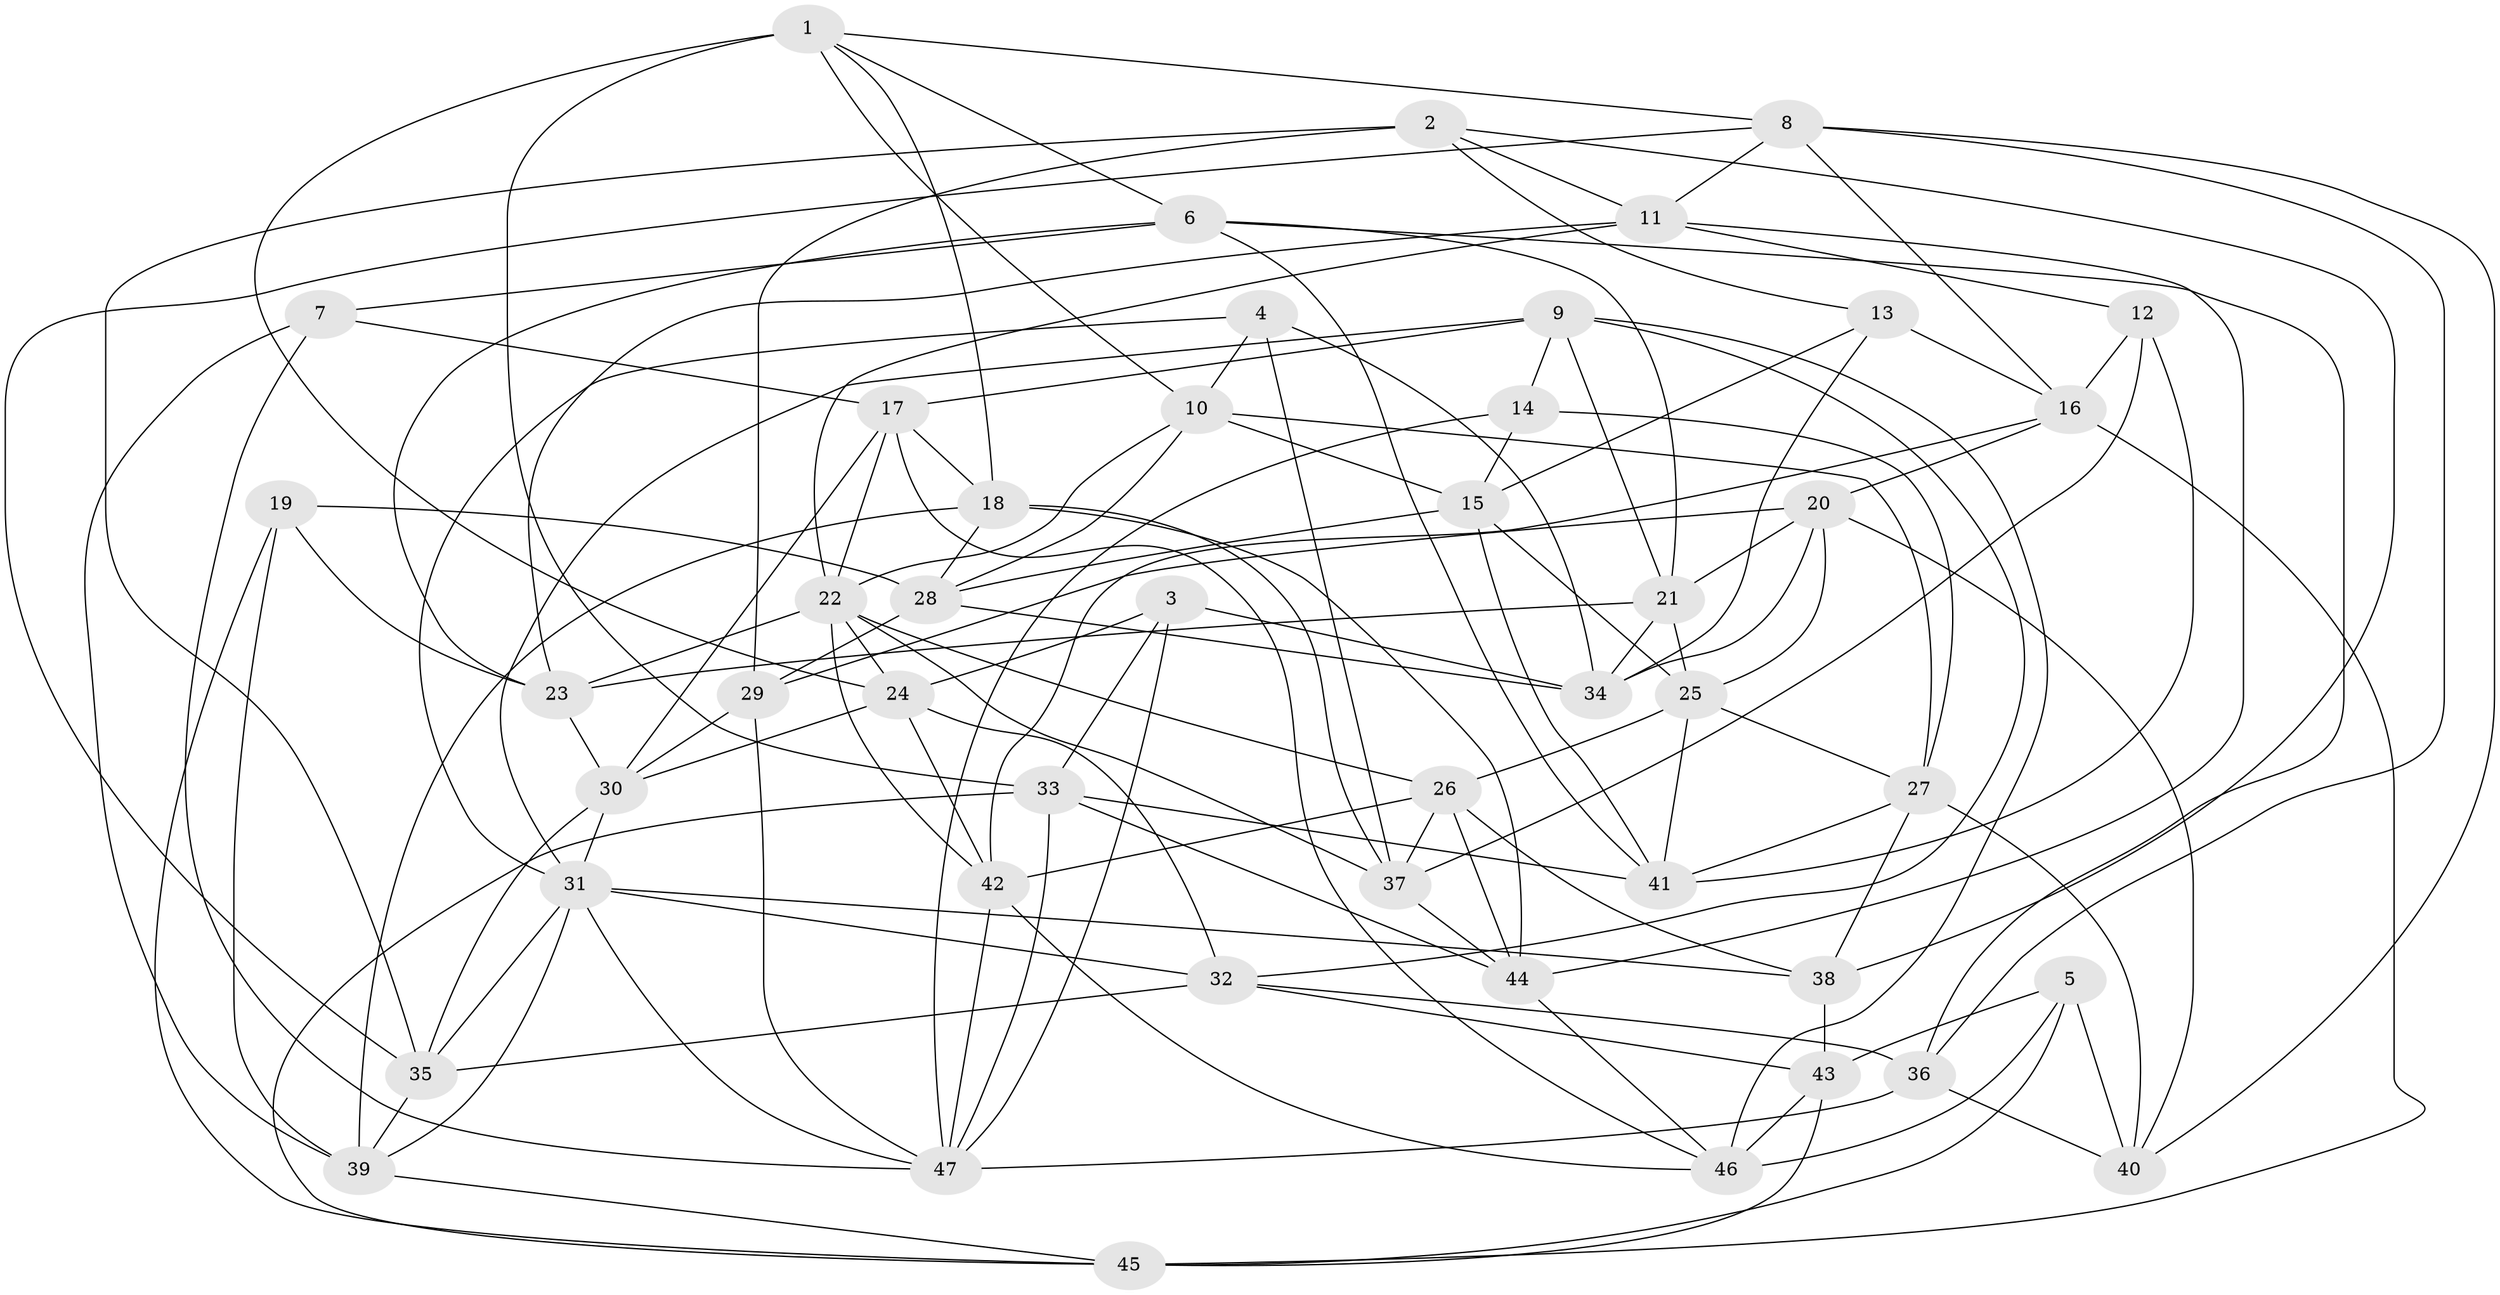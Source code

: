// original degree distribution, {4: 1.0}
// Generated by graph-tools (version 1.1) at 2025/50/03/09/25 03:50:53]
// undirected, 47 vertices, 133 edges
graph export_dot {
graph [start="1"]
  node [color=gray90,style=filled];
  1;
  2;
  3;
  4;
  5;
  6;
  7;
  8;
  9;
  10;
  11;
  12;
  13;
  14;
  15;
  16;
  17;
  18;
  19;
  20;
  21;
  22;
  23;
  24;
  25;
  26;
  27;
  28;
  29;
  30;
  31;
  32;
  33;
  34;
  35;
  36;
  37;
  38;
  39;
  40;
  41;
  42;
  43;
  44;
  45;
  46;
  47;
  1 -- 6 [weight=1.0];
  1 -- 8 [weight=1.0];
  1 -- 10 [weight=1.0];
  1 -- 18 [weight=1.0];
  1 -- 24 [weight=1.0];
  1 -- 33 [weight=1.0];
  2 -- 11 [weight=1.0];
  2 -- 13 [weight=1.0];
  2 -- 29 [weight=2.0];
  2 -- 35 [weight=1.0];
  2 -- 38 [weight=1.0];
  3 -- 24 [weight=1.0];
  3 -- 33 [weight=1.0];
  3 -- 34 [weight=1.0];
  3 -- 47 [weight=1.0];
  4 -- 10 [weight=1.0];
  4 -- 31 [weight=1.0];
  4 -- 34 [weight=1.0];
  4 -- 37 [weight=1.0];
  5 -- 40 [weight=1.0];
  5 -- 43 [weight=1.0];
  5 -- 45 [weight=1.0];
  5 -- 46 [weight=1.0];
  6 -- 7 [weight=1.0];
  6 -- 21 [weight=1.0];
  6 -- 23 [weight=1.0];
  6 -- 36 [weight=1.0];
  6 -- 41 [weight=1.0];
  7 -- 17 [weight=1.0];
  7 -- 39 [weight=1.0];
  7 -- 47 [weight=1.0];
  8 -- 11 [weight=1.0];
  8 -- 16 [weight=1.0];
  8 -- 35 [weight=1.0];
  8 -- 36 [weight=1.0];
  8 -- 40 [weight=1.0];
  9 -- 14 [weight=1.0];
  9 -- 17 [weight=1.0];
  9 -- 21 [weight=1.0];
  9 -- 31 [weight=1.0];
  9 -- 32 [weight=1.0];
  9 -- 46 [weight=1.0];
  10 -- 15 [weight=1.0];
  10 -- 22 [weight=1.0];
  10 -- 27 [weight=1.0];
  10 -- 28 [weight=1.0];
  11 -- 12 [weight=1.0];
  11 -- 22 [weight=1.0];
  11 -- 23 [weight=1.0];
  11 -- 44 [weight=1.0];
  12 -- 16 [weight=1.0];
  12 -- 37 [weight=1.0];
  12 -- 41 [weight=1.0];
  13 -- 15 [weight=1.0];
  13 -- 16 [weight=1.0];
  13 -- 34 [weight=1.0];
  14 -- 15 [weight=1.0];
  14 -- 27 [weight=1.0];
  14 -- 47 [weight=1.0];
  15 -- 25 [weight=1.0];
  15 -- 28 [weight=1.0];
  15 -- 41 [weight=1.0];
  16 -- 20 [weight=1.0];
  16 -- 42 [weight=1.0];
  16 -- 45 [weight=1.0];
  17 -- 18 [weight=1.0];
  17 -- 22 [weight=1.0];
  17 -- 30 [weight=1.0];
  17 -- 46 [weight=1.0];
  18 -- 28 [weight=1.0];
  18 -- 37 [weight=1.0];
  18 -- 39 [weight=1.0];
  18 -- 44 [weight=1.0];
  19 -- 23 [weight=1.0];
  19 -- 28 [weight=1.0];
  19 -- 39 [weight=1.0];
  19 -- 45 [weight=1.0];
  20 -- 21 [weight=1.0];
  20 -- 25 [weight=1.0];
  20 -- 29 [weight=1.0];
  20 -- 34 [weight=1.0];
  20 -- 40 [weight=1.0];
  21 -- 23 [weight=1.0];
  21 -- 25 [weight=1.0];
  21 -- 34 [weight=1.0];
  22 -- 23 [weight=1.0];
  22 -- 24 [weight=1.0];
  22 -- 26 [weight=1.0];
  22 -- 37 [weight=1.0];
  22 -- 42 [weight=1.0];
  23 -- 30 [weight=1.0];
  24 -- 30 [weight=1.0];
  24 -- 32 [weight=1.0];
  24 -- 42 [weight=1.0];
  25 -- 26 [weight=1.0];
  25 -- 27 [weight=1.0];
  25 -- 41 [weight=1.0];
  26 -- 37 [weight=1.0];
  26 -- 38 [weight=1.0];
  26 -- 42 [weight=1.0];
  26 -- 44 [weight=1.0];
  27 -- 38 [weight=1.0];
  27 -- 40 [weight=1.0];
  27 -- 41 [weight=1.0];
  28 -- 29 [weight=1.0];
  28 -- 34 [weight=1.0];
  29 -- 30 [weight=1.0];
  29 -- 47 [weight=1.0];
  30 -- 31 [weight=1.0];
  30 -- 35 [weight=1.0];
  31 -- 32 [weight=1.0];
  31 -- 35 [weight=1.0];
  31 -- 38 [weight=1.0];
  31 -- 39 [weight=1.0];
  31 -- 47 [weight=1.0];
  32 -- 35 [weight=1.0];
  32 -- 36 [weight=1.0];
  32 -- 43 [weight=1.0];
  33 -- 41 [weight=1.0];
  33 -- 44 [weight=1.0];
  33 -- 45 [weight=1.0];
  33 -- 47 [weight=1.0];
  35 -- 39 [weight=1.0];
  36 -- 40 [weight=2.0];
  36 -- 47 [weight=1.0];
  37 -- 44 [weight=1.0];
  38 -- 43 [weight=2.0];
  39 -- 45 [weight=1.0];
  42 -- 46 [weight=1.0];
  42 -- 47 [weight=1.0];
  43 -- 45 [weight=1.0];
  43 -- 46 [weight=1.0];
  44 -- 46 [weight=1.0];
}
